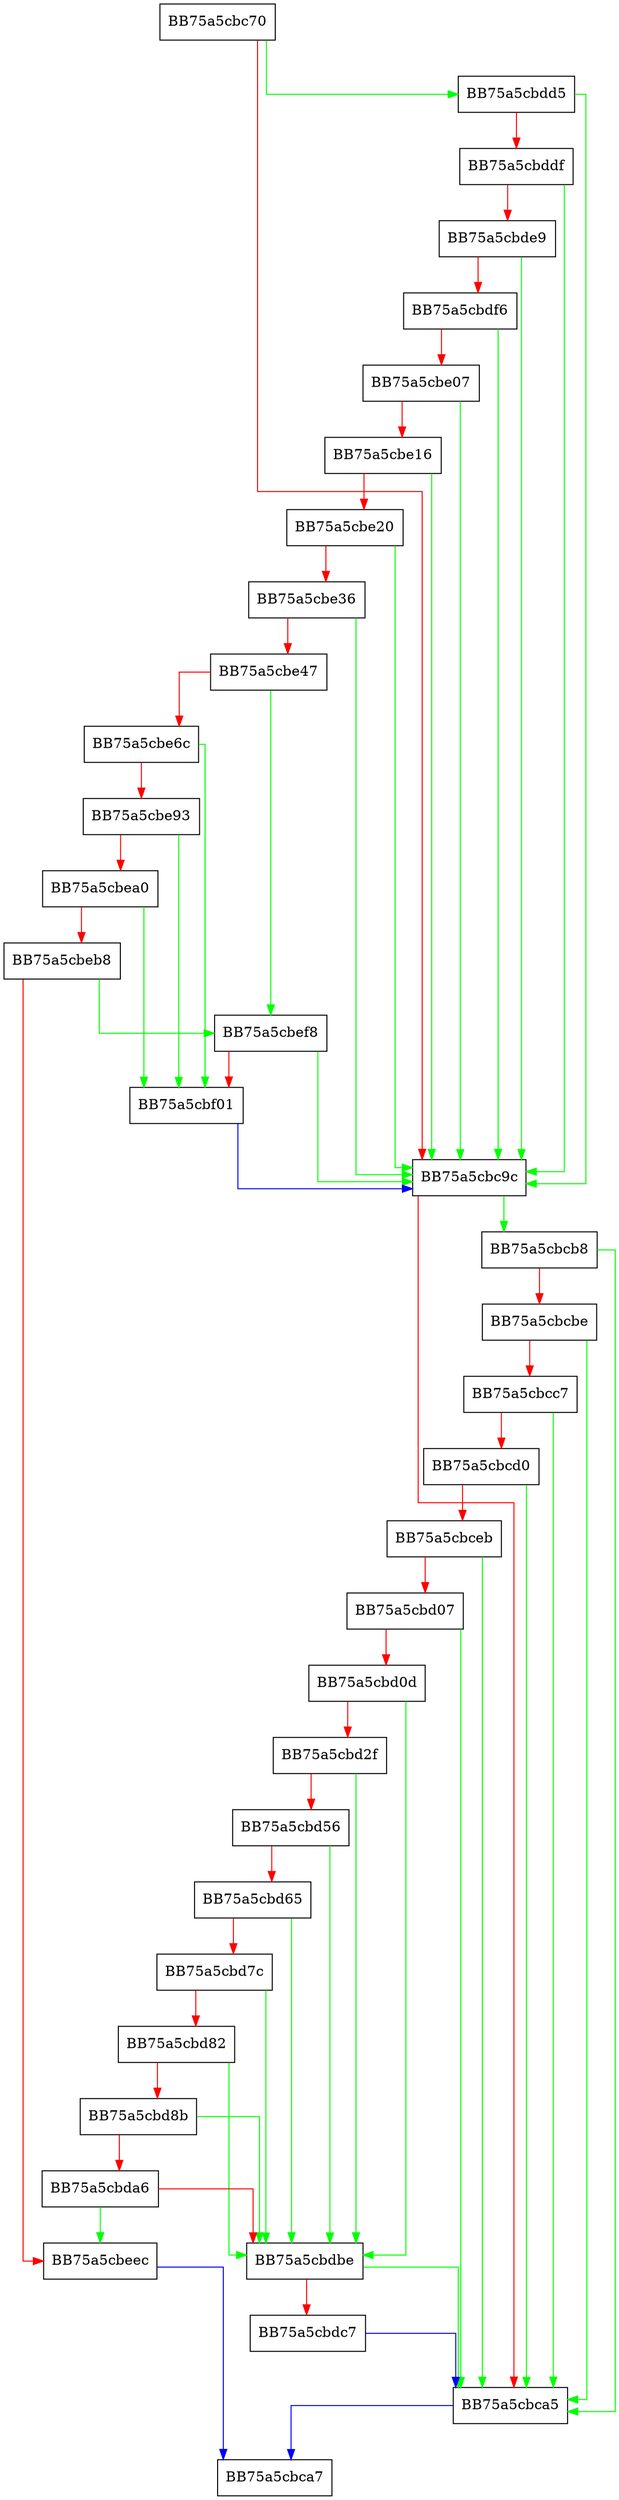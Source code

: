 digraph buggyvirus_ismine {
  node [shape="box"];
  graph [splines=ortho];
  BB75a5cbc70 -> BB75a5cbdd5 [color="green"];
  BB75a5cbc70 -> BB75a5cbc9c [color="red"];
  BB75a5cbc9c -> BB75a5cbcb8 [color="green"];
  BB75a5cbc9c -> BB75a5cbca5 [color="red"];
  BB75a5cbca5 -> BB75a5cbca7 [color="blue"];
  BB75a5cbcb8 -> BB75a5cbca5 [color="green"];
  BB75a5cbcb8 -> BB75a5cbcbe [color="red"];
  BB75a5cbcbe -> BB75a5cbca5 [color="green"];
  BB75a5cbcbe -> BB75a5cbcc7 [color="red"];
  BB75a5cbcc7 -> BB75a5cbca5 [color="green"];
  BB75a5cbcc7 -> BB75a5cbcd0 [color="red"];
  BB75a5cbcd0 -> BB75a5cbca5 [color="green"];
  BB75a5cbcd0 -> BB75a5cbceb [color="red"];
  BB75a5cbceb -> BB75a5cbca5 [color="green"];
  BB75a5cbceb -> BB75a5cbd07 [color="red"];
  BB75a5cbd07 -> BB75a5cbca5 [color="green"];
  BB75a5cbd07 -> BB75a5cbd0d [color="red"];
  BB75a5cbd0d -> BB75a5cbdbe [color="green"];
  BB75a5cbd0d -> BB75a5cbd2f [color="red"];
  BB75a5cbd2f -> BB75a5cbdbe [color="green"];
  BB75a5cbd2f -> BB75a5cbd56 [color="red"];
  BB75a5cbd56 -> BB75a5cbdbe [color="green"];
  BB75a5cbd56 -> BB75a5cbd65 [color="red"];
  BB75a5cbd65 -> BB75a5cbdbe [color="green"];
  BB75a5cbd65 -> BB75a5cbd7c [color="red"];
  BB75a5cbd7c -> BB75a5cbdbe [color="green"];
  BB75a5cbd7c -> BB75a5cbd82 [color="red"];
  BB75a5cbd82 -> BB75a5cbdbe [color="green"];
  BB75a5cbd82 -> BB75a5cbd8b [color="red"];
  BB75a5cbd8b -> BB75a5cbdbe [color="green"];
  BB75a5cbd8b -> BB75a5cbda6 [color="red"];
  BB75a5cbda6 -> BB75a5cbeec [color="green"];
  BB75a5cbda6 -> BB75a5cbdbe [color="red"];
  BB75a5cbdbe -> BB75a5cbca5 [color="green"];
  BB75a5cbdbe -> BB75a5cbdc7 [color="red"];
  BB75a5cbdc7 -> BB75a5cbca5 [color="blue"];
  BB75a5cbdd5 -> BB75a5cbc9c [color="green"];
  BB75a5cbdd5 -> BB75a5cbddf [color="red"];
  BB75a5cbddf -> BB75a5cbc9c [color="green"];
  BB75a5cbddf -> BB75a5cbde9 [color="red"];
  BB75a5cbde9 -> BB75a5cbc9c [color="green"];
  BB75a5cbde9 -> BB75a5cbdf6 [color="red"];
  BB75a5cbdf6 -> BB75a5cbc9c [color="green"];
  BB75a5cbdf6 -> BB75a5cbe07 [color="red"];
  BB75a5cbe07 -> BB75a5cbc9c [color="green"];
  BB75a5cbe07 -> BB75a5cbe16 [color="red"];
  BB75a5cbe16 -> BB75a5cbc9c [color="green"];
  BB75a5cbe16 -> BB75a5cbe20 [color="red"];
  BB75a5cbe20 -> BB75a5cbc9c [color="green"];
  BB75a5cbe20 -> BB75a5cbe36 [color="red"];
  BB75a5cbe36 -> BB75a5cbc9c [color="green"];
  BB75a5cbe36 -> BB75a5cbe47 [color="red"];
  BB75a5cbe47 -> BB75a5cbef8 [color="green"];
  BB75a5cbe47 -> BB75a5cbe6c [color="red"];
  BB75a5cbe6c -> BB75a5cbf01 [color="green"];
  BB75a5cbe6c -> BB75a5cbe93 [color="red"];
  BB75a5cbe93 -> BB75a5cbf01 [color="green"];
  BB75a5cbe93 -> BB75a5cbea0 [color="red"];
  BB75a5cbea0 -> BB75a5cbf01 [color="green"];
  BB75a5cbea0 -> BB75a5cbeb8 [color="red"];
  BB75a5cbeb8 -> BB75a5cbef8 [color="green"];
  BB75a5cbeb8 -> BB75a5cbeec [color="red"];
  BB75a5cbeec -> BB75a5cbca7 [color="blue"];
  BB75a5cbef8 -> BB75a5cbc9c [color="green"];
  BB75a5cbef8 -> BB75a5cbf01 [color="red"];
  BB75a5cbf01 -> BB75a5cbc9c [color="blue"];
}